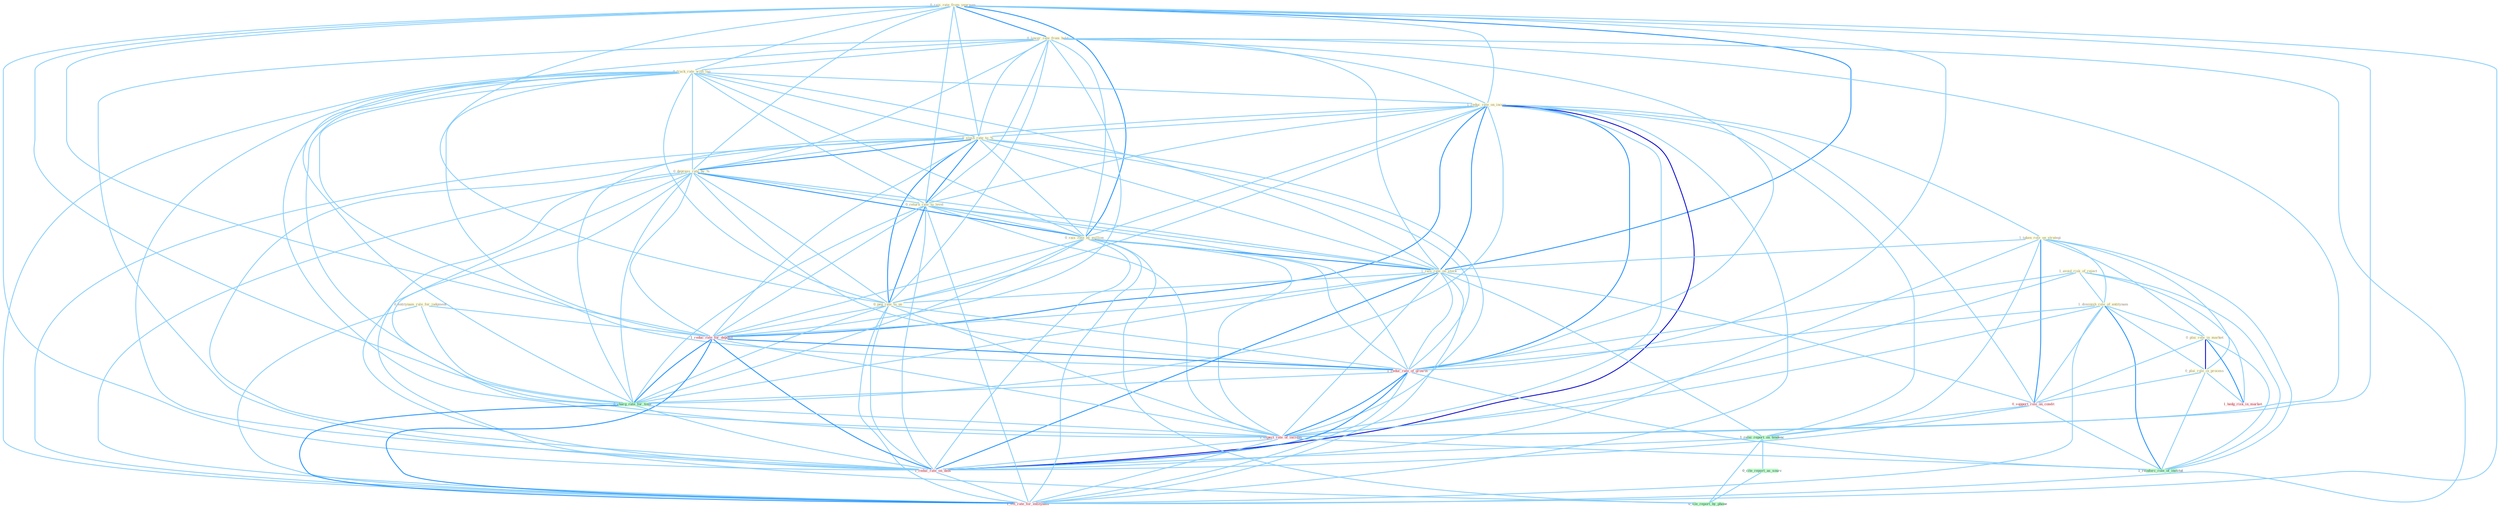 Graph G{ 
    node
    [shape=polygon,style=filled,width=.5,height=.06,color="#BDFCC9",fixedsize=true,fontsize=4,
    fontcolor="#2f4f4f"];
    {node
    [color="#ffffe0", fontcolor="#8b7d6b"] "0_rais_rate_from_yearnum " "0_lower_rate_from_hold " "0_track_rate_with_lag " "1_reduc_rate_on_incom " "1_avoid_risk_of_reject " "1_taken_role_on_strategi " "1_diminish_role_of_entitynam " "0_slash_rate_to_% " "0_depress_rate_by_% " "0_entitynam_rule_for_judgment " "0_return_rate_to_level " "0_rais_rate_by_million " "1_rais_rate_on_stock " "0_plai_role_in_market " "0_plai_role_in_process " "0_peg_rate_to_us "}
{node [color="#fff0f5", fontcolor="#b22222"] "1_reduc_rate_for_deposit " "0_support_role_on_condit " "1_reduc_rate_of_growth " "1_expect_rate_of_increas " "1_reduc_rate_on_debt " "1_lift_rate_for_entitynam " "1_hedg_risk_in_market "}
edge [color="#B0E2FF"];

	"0_rais_rate_from_yearnum " -- "0_lower_rate_from_hold " [w="2", color="#1e90ff" , len=0.8];
	"0_rais_rate_from_yearnum " -- "0_track_rate_with_lag " [w="1", color="#87cefa" ];
	"0_rais_rate_from_yearnum " -- "1_reduc_rate_on_incom " [w="1", color="#87cefa" ];
	"0_rais_rate_from_yearnum " -- "0_slash_rate_to_% " [w="1", color="#87cefa" ];
	"0_rais_rate_from_yearnum " -- "0_depress_rate_by_% " [w="1", color="#87cefa" ];
	"0_rais_rate_from_yearnum " -- "0_return_rate_to_level " [w="1", color="#87cefa" ];
	"0_rais_rate_from_yearnum " -- "0_rais_rate_by_million " [w="2", color="#1e90ff" , len=0.8];
	"0_rais_rate_from_yearnum " -- "1_rais_rate_on_stock " [w="2", color="#1e90ff" , len=0.8];
	"0_rais_rate_from_yearnum " -- "0_peg_rate_to_us " [w="1", color="#87cefa" ];
	"0_rais_rate_from_yearnum " -- "1_reduc_rate_for_deposit " [w="1", color="#87cefa" ];
	"0_rais_rate_from_yearnum " -- "1_reduc_rate_of_growth " [w="1", color="#87cefa" ];
	"0_rais_rate_from_yearnum " -- "0_charg_rate_for_time " [w="1", color="#87cefa" ];
	"0_rais_rate_from_yearnum " -- "1_expect_rate_of_increas " [w="1", color="#87cefa" ];
	"0_rais_rate_from_yearnum " -- "1_reduc_rate_on_debt " [w="1", color="#87cefa" ];
	"0_rais_rate_from_yearnum " -- "1_lift_rate_for_entitynam " [w="1", color="#87cefa" ];
	"0_lower_rate_from_hold " -- "0_track_rate_with_lag " [w="1", color="#87cefa" ];
	"0_lower_rate_from_hold " -- "1_reduc_rate_on_incom " [w="1", color="#87cefa" ];
	"0_lower_rate_from_hold " -- "0_slash_rate_to_% " [w="1", color="#87cefa" ];
	"0_lower_rate_from_hold " -- "0_depress_rate_by_% " [w="1", color="#87cefa" ];
	"0_lower_rate_from_hold " -- "0_return_rate_to_level " [w="1", color="#87cefa" ];
	"0_lower_rate_from_hold " -- "0_rais_rate_by_million " [w="1", color="#87cefa" ];
	"0_lower_rate_from_hold " -- "1_rais_rate_on_stock " [w="1", color="#87cefa" ];
	"0_lower_rate_from_hold " -- "0_peg_rate_to_us " [w="1", color="#87cefa" ];
	"0_lower_rate_from_hold " -- "1_reduc_rate_for_deposit " [w="1", color="#87cefa" ];
	"0_lower_rate_from_hold " -- "1_reduc_rate_of_growth " [w="1", color="#87cefa" ];
	"0_lower_rate_from_hold " -- "0_charg_rate_for_time " [w="1", color="#87cefa" ];
	"0_lower_rate_from_hold " -- "1_expect_rate_of_increas " [w="1", color="#87cefa" ];
	"0_lower_rate_from_hold " -- "1_reduc_rate_on_debt " [w="1", color="#87cefa" ];
	"0_lower_rate_from_hold " -- "1_lift_rate_for_entitynam " [w="1", color="#87cefa" ];
	"0_track_rate_with_lag " -- "1_reduc_rate_on_incom " [w="1", color="#87cefa" ];
	"0_track_rate_with_lag " -- "0_slash_rate_to_% " [w="1", color="#87cefa" ];
	"0_track_rate_with_lag " -- "0_depress_rate_by_% " [w="1", color="#87cefa" ];
	"0_track_rate_with_lag " -- "0_return_rate_to_level " [w="1", color="#87cefa" ];
	"0_track_rate_with_lag " -- "0_rais_rate_by_million " [w="1", color="#87cefa" ];
	"0_track_rate_with_lag " -- "1_rais_rate_on_stock " [w="1", color="#87cefa" ];
	"0_track_rate_with_lag " -- "0_peg_rate_to_us " [w="1", color="#87cefa" ];
	"0_track_rate_with_lag " -- "1_reduc_rate_for_deposit " [w="1", color="#87cefa" ];
	"0_track_rate_with_lag " -- "1_reduc_rate_of_growth " [w="1", color="#87cefa" ];
	"0_track_rate_with_lag " -- "0_charg_rate_for_time " [w="1", color="#87cefa" ];
	"0_track_rate_with_lag " -- "1_expect_rate_of_increas " [w="1", color="#87cefa" ];
	"0_track_rate_with_lag " -- "1_reduc_rate_on_debt " [w="1", color="#87cefa" ];
	"0_track_rate_with_lag " -- "1_lift_rate_for_entitynam " [w="1", color="#87cefa" ];
	"1_reduc_rate_on_incom " -- "1_taken_role_on_strategi " [w="1", color="#87cefa" ];
	"1_reduc_rate_on_incom " -- "0_slash_rate_to_% " [w="1", color="#87cefa" ];
	"1_reduc_rate_on_incom " -- "0_depress_rate_by_% " [w="1", color="#87cefa" ];
	"1_reduc_rate_on_incom " -- "0_return_rate_to_level " [w="1", color="#87cefa" ];
	"1_reduc_rate_on_incom " -- "0_rais_rate_by_million " [w="1", color="#87cefa" ];
	"1_reduc_rate_on_incom " -- "1_rais_rate_on_stock " [w="2", color="#1e90ff" , len=0.8];
	"1_reduc_rate_on_incom " -- "0_peg_rate_to_us " [w="1", color="#87cefa" ];
	"1_reduc_rate_on_incom " -- "1_reduc_rate_for_deposit " [w="2", color="#1e90ff" , len=0.8];
	"1_reduc_rate_on_incom " -- "0_support_role_on_condit " [w="1", color="#87cefa" ];
	"1_reduc_rate_on_incom " -- "1_relai_report_on_tendenc " [w="1", color="#87cefa" ];
	"1_reduc_rate_on_incom " -- "1_reduc_rate_of_growth " [w="2", color="#1e90ff" , len=0.8];
	"1_reduc_rate_on_incom " -- "0_charg_rate_for_time " [w="1", color="#87cefa" ];
	"1_reduc_rate_on_incom " -- "1_expect_rate_of_increas " [w="1", color="#87cefa" ];
	"1_reduc_rate_on_incom " -- "1_reduc_rate_on_debt " [w="3", color="#0000cd" , len=0.6];
	"1_reduc_rate_on_incom " -- "1_lift_rate_for_entitynam " [w="1", color="#87cefa" ];
	"1_avoid_risk_of_reject " -- "1_diminish_role_of_entitynam " [w="1", color="#87cefa" ];
	"1_avoid_risk_of_reject " -- "1_reduc_rate_of_growth " [w="1", color="#87cefa" ];
	"1_avoid_risk_of_reject " -- "1_expect_rate_of_increas " [w="1", color="#87cefa" ];
	"1_avoid_risk_of_reject " -- "1_reinforc_role_of_institut " [w="1", color="#87cefa" ];
	"1_avoid_risk_of_reject " -- "1_hedg_risk_in_market " [w="1", color="#87cefa" ];
	"1_taken_role_on_strategi " -- "1_diminish_role_of_entitynam " [w="1", color="#87cefa" ];
	"1_taken_role_on_strategi " -- "1_rais_rate_on_stock " [w="1", color="#87cefa" ];
	"1_taken_role_on_strategi " -- "0_plai_role_in_market " [w="1", color="#87cefa" ];
	"1_taken_role_on_strategi " -- "0_plai_role_in_process " [w="1", color="#87cefa" ];
	"1_taken_role_on_strategi " -- "0_support_role_on_condit " [w="2", color="#1e90ff" , len=0.8];
	"1_taken_role_on_strategi " -- "1_relai_report_on_tendenc " [w="1", color="#87cefa" ];
	"1_taken_role_on_strategi " -- "1_reduc_rate_on_debt " [w="1", color="#87cefa" ];
	"1_taken_role_on_strategi " -- "1_reinforc_role_of_institut " [w="1", color="#87cefa" ];
	"1_diminish_role_of_entitynam " -- "0_plai_role_in_market " [w="1", color="#87cefa" ];
	"1_diminish_role_of_entitynam " -- "0_plai_role_in_process " [w="1", color="#87cefa" ];
	"1_diminish_role_of_entitynam " -- "0_support_role_on_condit " [w="1", color="#87cefa" ];
	"1_diminish_role_of_entitynam " -- "1_reduc_rate_of_growth " [w="1", color="#87cefa" ];
	"1_diminish_role_of_entitynam " -- "1_expect_rate_of_increas " [w="1", color="#87cefa" ];
	"1_diminish_role_of_entitynam " -- "1_reinforc_role_of_institut " [w="2", color="#1e90ff" , len=0.8];
	"1_diminish_role_of_entitynam " -- "1_lift_rate_for_entitynam " [w="1", color="#87cefa" ];
	"0_slash_rate_to_% " -- "0_depress_rate_by_% " [w="2", color="#1e90ff" , len=0.8];
	"0_slash_rate_to_% " -- "0_return_rate_to_level " [w="2", color="#1e90ff" , len=0.8];
	"0_slash_rate_to_% " -- "0_rais_rate_by_million " [w="1", color="#87cefa" ];
	"0_slash_rate_to_% " -- "1_rais_rate_on_stock " [w="1", color="#87cefa" ];
	"0_slash_rate_to_% " -- "0_peg_rate_to_us " [w="2", color="#1e90ff" , len=0.8];
	"0_slash_rate_to_% " -- "1_reduc_rate_for_deposit " [w="1", color="#87cefa" ];
	"0_slash_rate_to_% " -- "1_reduc_rate_of_growth " [w="1", color="#87cefa" ];
	"0_slash_rate_to_% " -- "0_charg_rate_for_time " [w="1", color="#87cefa" ];
	"0_slash_rate_to_% " -- "1_expect_rate_of_increas " [w="1", color="#87cefa" ];
	"0_slash_rate_to_% " -- "1_reduc_rate_on_debt " [w="1", color="#87cefa" ];
	"0_slash_rate_to_% " -- "1_lift_rate_for_entitynam " [w="1", color="#87cefa" ];
	"0_depress_rate_by_% " -- "0_return_rate_to_level " [w="1", color="#87cefa" ];
	"0_depress_rate_by_% " -- "0_rais_rate_by_million " [w="2", color="#1e90ff" , len=0.8];
	"0_depress_rate_by_% " -- "1_rais_rate_on_stock " [w="1", color="#87cefa" ];
	"0_depress_rate_by_% " -- "0_peg_rate_to_us " [w="1", color="#87cefa" ];
	"0_depress_rate_by_% " -- "1_reduc_rate_for_deposit " [w="1", color="#87cefa" ];
	"0_depress_rate_by_% " -- "1_reduc_rate_of_growth " [w="1", color="#87cefa" ];
	"0_depress_rate_by_% " -- "0_file_report_by_phone " [w="1", color="#87cefa" ];
	"0_depress_rate_by_% " -- "0_charg_rate_for_time " [w="1", color="#87cefa" ];
	"0_depress_rate_by_% " -- "1_expect_rate_of_increas " [w="1", color="#87cefa" ];
	"0_depress_rate_by_% " -- "1_reduc_rate_on_debt " [w="1", color="#87cefa" ];
	"0_depress_rate_by_% " -- "1_lift_rate_for_entitynam " [w="1", color="#87cefa" ];
	"0_entitynam_rule_for_judgment " -- "1_reduc_rate_for_deposit " [w="1", color="#87cefa" ];
	"0_entitynam_rule_for_judgment " -- "0_charg_rate_for_time " [w="1", color="#87cefa" ];
	"0_entitynam_rule_for_judgment " -- "1_lift_rate_for_entitynam " [w="1", color="#87cefa" ];
	"0_return_rate_to_level " -- "0_rais_rate_by_million " [w="1", color="#87cefa" ];
	"0_return_rate_to_level " -- "1_rais_rate_on_stock " [w="1", color="#87cefa" ];
	"0_return_rate_to_level " -- "0_peg_rate_to_us " [w="2", color="#1e90ff" , len=0.8];
	"0_return_rate_to_level " -- "1_reduc_rate_for_deposit " [w="1", color="#87cefa" ];
	"0_return_rate_to_level " -- "1_reduc_rate_of_growth " [w="1", color="#87cefa" ];
	"0_return_rate_to_level " -- "0_charg_rate_for_time " [w="1", color="#87cefa" ];
	"0_return_rate_to_level " -- "1_expect_rate_of_increas " [w="1", color="#87cefa" ];
	"0_return_rate_to_level " -- "1_reduc_rate_on_debt " [w="1", color="#87cefa" ];
	"0_return_rate_to_level " -- "1_lift_rate_for_entitynam " [w="1", color="#87cefa" ];
	"0_rais_rate_by_million " -- "1_rais_rate_on_stock " [w="2", color="#1e90ff" , len=0.8];
	"0_rais_rate_by_million " -- "0_peg_rate_to_us " [w="1", color="#87cefa" ];
	"0_rais_rate_by_million " -- "1_reduc_rate_for_deposit " [w="1", color="#87cefa" ];
	"0_rais_rate_by_million " -- "1_reduc_rate_of_growth " [w="1", color="#87cefa" ];
	"0_rais_rate_by_million " -- "0_file_report_by_phone " [w="1", color="#87cefa" ];
	"0_rais_rate_by_million " -- "0_charg_rate_for_time " [w="1", color="#87cefa" ];
	"0_rais_rate_by_million " -- "1_expect_rate_of_increas " [w="1", color="#87cefa" ];
	"0_rais_rate_by_million " -- "1_reduc_rate_on_debt " [w="1", color="#87cefa" ];
	"0_rais_rate_by_million " -- "1_lift_rate_for_entitynam " [w="1", color="#87cefa" ];
	"1_rais_rate_on_stock " -- "0_peg_rate_to_us " [w="1", color="#87cefa" ];
	"1_rais_rate_on_stock " -- "1_reduc_rate_for_deposit " [w="1", color="#87cefa" ];
	"1_rais_rate_on_stock " -- "0_support_role_on_condit " [w="1", color="#87cefa" ];
	"1_rais_rate_on_stock " -- "1_relai_report_on_tendenc " [w="1", color="#87cefa" ];
	"1_rais_rate_on_stock " -- "1_reduc_rate_of_growth " [w="1", color="#87cefa" ];
	"1_rais_rate_on_stock " -- "0_charg_rate_for_time " [w="1", color="#87cefa" ];
	"1_rais_rate_on_stock " -- "1_expect_rate_of_increas " [w="1", color="#87cefa" ];
	"1_rais_rate_on_stock " -- "1_reduc_rate_on_debt " [w="2", color="#1e90ff" , len=0.8];
	"1_rais_rate_on_stock " -- "1_lift_rate_for_entitynam " [w="1", color="#87cefa" ];
	"0_plai_role_in_market " -- "0_plai_role_in_process " [w="3", color="#0000cd" , len=0.6];
	"0_plai_role_in_market " -- "0_support_role_on_condit " [w="1", color="#87cefa" ];
	"0_plai_role_in_market " -- "1_reinforc_role_of_institut " [w="1", color="#87cefa" ];
	"0_plai_role_in_market " -- "1_hedg_risk_in_market " [w="2", color="#1e90ff" , len=0.8];
	"0_plai_role_in_process " -- "0_support_role_on_condit " [w="1", color="#87cefa" ];
	"0_plai_role_in_process " -- "1_reinforc_role_of_institut " [w="1", color="#87cefa" ];
	"0_plai_role_in_process " -- "1_hedg_risk_in_market " [w="1", color="#87cefa" ];
	"0_peg_rate_to_us " -- "1_reduc_rate_for_deposit " [w="1", color="#87cefa" ];
	"0_peg_rate_to_us " -- "1_reduc_rate_of_growth " [w="1", color="#87cefa" ];
	"0_peg_rate_to_us " -- "0_charg_rate_for_time " [w="1", color="#87cefa" ];
	"0_peg_rate_to_us " -- "1_expect_rate_of_increas " [w="1", color="#87cefa" ];
	"0_peg_rate_to_us " -- "1_reduc_rate_on_debt " [w="1", color="#87cefa" ];
	"0_peg_rate_to_us " -- "1_lift_rate_for_entitynam " [w="1", color="#87cefa" ];
	"1_reduc_rate_for_deposit " -- "1_reduc_rate_of_growth " [w="2", color="#1e90ff" , len=0.8];
	"1_reduc_rate_for_deposit " -- "0_charg_rate_for_time " [w="2", color="#1e90ff" , len=0.8];
	"1_reduc_rate_for_deposit " -- "1_expect_rate_of_increas " [w="1", color="#87cefa" ];
	"1_reduc_rate_for_deposit " -- "1_reduc_rate_on_debt " [w="2", color="#1e90ff" , len=0.8];
	"1_reduc_rate_for_deposit " -- "1_lift_rate_for_entitynam " [w="2", color="#1e90ff" , len=0.8];
	"0_support_role_on_condit " -- "1_relai_report_on_tendenc " [w="1", color="#87cefa" ];
	"0_support_role_on_condit " -- "1_reduc_rate_on_debt " [w="1", color="#87cefa" ];
	"0_support_role_on_condit " -- "1_reinforc_role_of_institut " [w="1", color="#87cefa" ];
	"1_relai_report_on_tendenc " -- "0_cite_report_as_sourc " [w="1", color="#87cefa" ];
	"1_relai_report_on_tendenc " -- "0_file_report_by_phone " [w="1", color="#87cefa" ];
	"1_relai_report_on_tendenc " -- "1_reduc_rate_on_debt " [w="1", color="#87cefa" ];
	"0_cite_report_as_sourc " -- "0_file_report_by_phone " [w="1", color="#87cefa" ];
	"1_reduc_rate_of_growth " -- "0_charg_rate_for_time " [w="1", color="#87cefa" ];
	"1_reduc_rate_of_growth " -- "1_expect_rate_of_increas " [w="2", color="#1e90ff" , len=0.8];
	"1_reduc_rate_of_growth " -- "1_reduc_rate_on_debt " [w="2", color="#1e90ff" , len=0.8];
	"1_reduc_rate_of_growth " -- "1_reinforc_role_of_institut " [w="1", color="#87cefa" ];
	"1_reduc_rate_of_growth " -- "1_lift_rate_for_entitynam " [w="1", color="#87cefa" ];
	"0_charg_rate_for_time " -- "1_expect_rate_of_increas " [w="1", color="#87cefa" ];
	"0_charg_rate_for_time " -- "1_reduc_rate_on_debt " [w="1", color="#87cefa" ];
	"0_charg_rate_for_time " -- "1_lift_rate_for_entitynam " [w="2", color="#1e90ff" , len=0.8];
	"1_expect_rate_of_increas " -- "1_reduc_rate_on_debt " [w="1", color="#87cefa" ];
	"1_expect_rate_of_increas " -- "1_reinforc_role_of_institut " [w="1", color="#87cefa" ];
	"1_expect_rate_of_increas " -- "1_lift_rate_for_entitynam " [w="1", color="#87cefa" ];
	"1_reduc_rate_on_debt " -- "1_lift_rate_for_entitynam " [w="1", color="#87cefa" ];
}